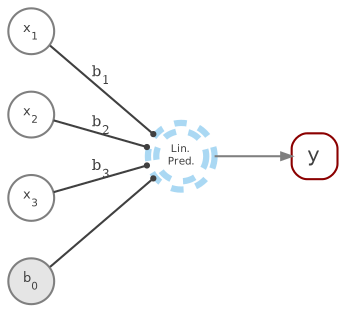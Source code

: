 digraph DAG {

    graph [rankdir = LR bgcolor=transparent]

    node [shape = square, fontcolor=gray25 color=gray80]

    node [fontname="Helvetica" fontsize=6 fixedsize=true width=.3 shape=circle color=gray50]
    x1 [label=<x<sub>1</sub>>]; x2 [label=<x<sub>2</sub>>]; x3 [label=<x<sub>3</sub>>]; 

    node [fillcolor=gray90 style=filled fixedsize=true width=.4]
    lp [label = "Lin.\nPred." width=.33 color = "#56B4E980" shape=doublecircle style=dashed penwidth=3 fontsize = 5];
    
    node [fillcolor=gray90 style=filled fixedsize=true width=.4]
    y; b0[label=<b<sub>0</sub>> width=.3];

    y [fixedsize=True fontsize =10 width=.3 color=darkred shape=square style=rounded];

    edge [color=gray50 style=filled arrowsize=.5 fontsize = 5 fontcolor=gray25]
    x1 -> lp [label=<b<sub>1</sub>> arrowhead="dot" arrowsize=0.25 minlen=1 fontsize=7 color=gray25]; 
    x2 -> lp [label=<b<sub>2</sub>> arrowhead="dot" arrowsize=0.25 minlen=1 fontsize=7 color=gray25]; 
    x3 -> lp [label=<b<sub>3</sub>> arrowhead="dot" arrowsize=0.25 minlen=1 fontsize=7 color=gray25];
    b0 -> lp [arrowhead="dot" arrowsize=0.25 minlen=1 fontsize=7 color=gray25];

    lp  -> y;
}
